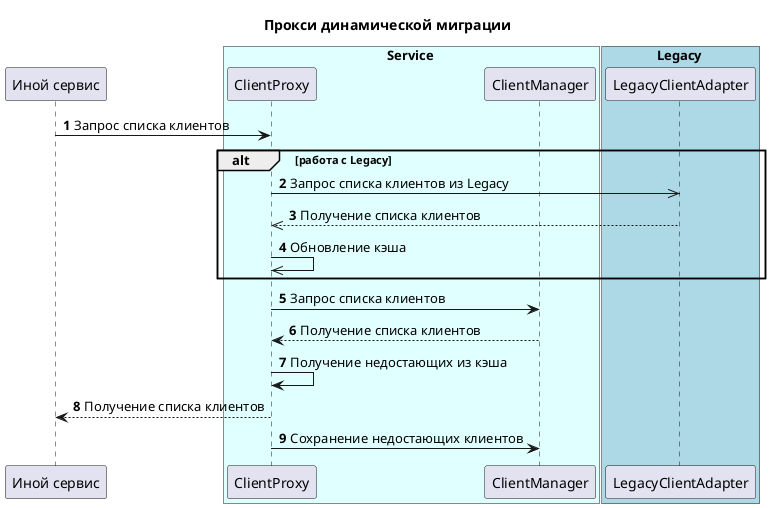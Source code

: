 @startuml
'https://plantuml.com/sequence-diagram

autonumber
title Прокси динамической миграции

participant "Иной сервис" as ExternalService

box Service #LightCyan
	participant ClientProxy
	participant ClientManager
end box
box Legacy #LightBlue
	participant LegacyClientAdapter
end box

ExternalService -> ClientProxy: Запрос списка клиентов
alt работа с Legacy
ClientProxy ->> LegacyClientAdapter: Запрос списка клиентов из Legacy
LegacyClientAdapter -->> ClientProxy: Получение списка клиентов
ClientProxy ->> ClientProxy: Обновление кэша
end
ClientProxy -> ClientManager: Запрос списка клиентов
ClientManager --> ClientProxy: Получение списка клиентов
ClientProxy -> ClientProxy: Получение недостающих из кэша
ExternalService <-- ClientProxy: Получение списка клиентов
ClientProxy -> ClientManager: Сохранение недостающих клиентов


@enduml